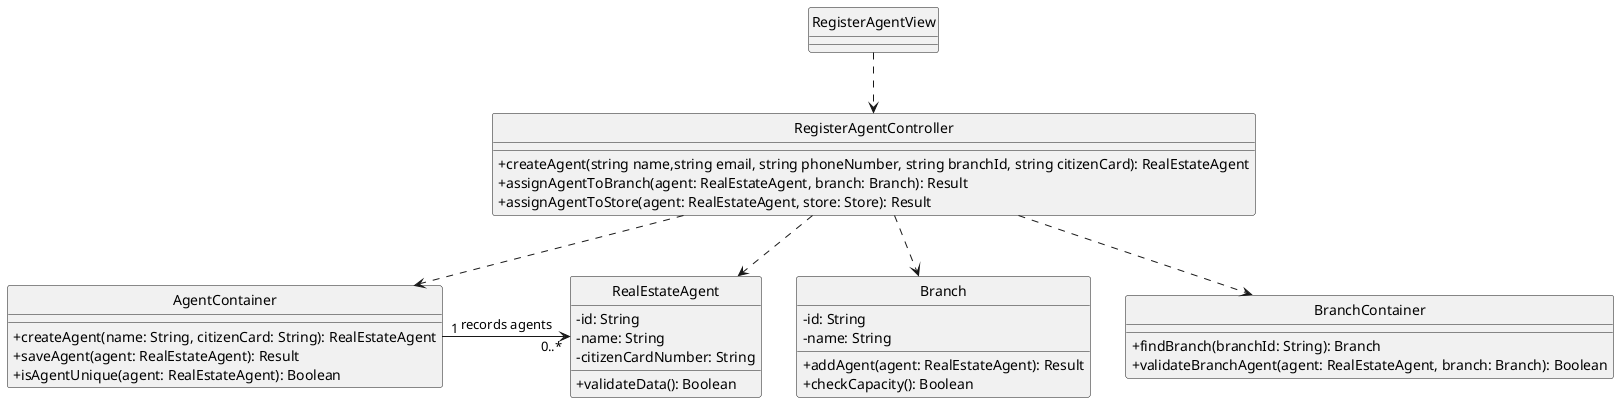 @startuml
hide circle
skinparam classAttributeIconSize 0

class RegisterAgentView {
}

class RegisterAgentController {
    +createAgent(string name,string email, string phoneNumber, string branchId, string citizenCard): RealEstateAgent
    +assignAgentToBranch(agent: RealEstateAgent, branch: Branch): Result
    +assignAgentToStore(agent: RealEstateAgent, store: Store): Result
}

class RealEstateAgent {
    -id: String
    -name: String
    -citizenCardNumber: String
    +validateData(): Boolean
}

class Branch {
    -id: String
    -name: String
    +addAgent(agent: RealEstateAgent): Result
    +checkCapacity(): Boolean
}

class AgentContainer {
    +createAgent(name: String, citizenCard: String): RealEstateAgent
    +saveAgent(agent: RealEstateAgent): Result
    +isAgentUnique(agent: RealEstateAgent): Boolean
}

class BranchContainer {
    +findBranch(branchId: String): Branch
    +validateBranchAgent(agent: RealEstateAgent, branch: Branch): Boolean
}




AgentContainer "1" -right-> "0..*" RealEstateAgent : records agents


RegisterAgentView ..> RegisterAgentController
RegisterAgentController ..> RealEstateAgent
RegisterAgentController ..> BranchContainer
RegisterAgentController ..> AgentContainer
RegisterAgentController ..> Branch

@enduml
